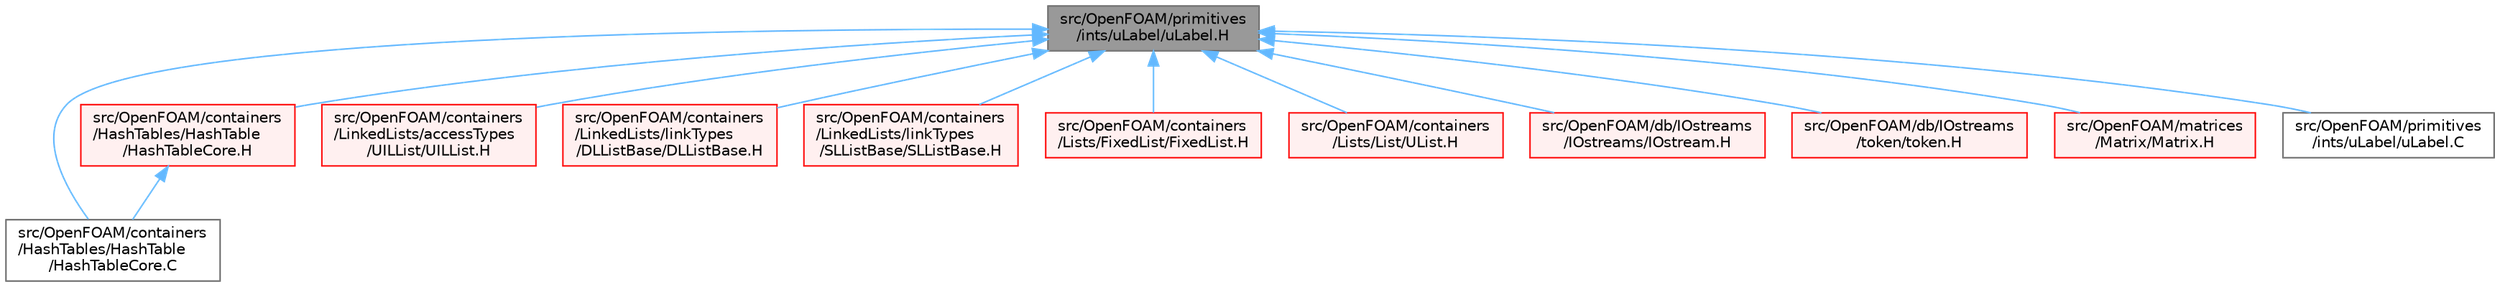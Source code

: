 digraph "src/OpenFOAM/primitives/ints/uLabel/uLabel.H"
{
 // LATEX_PDF_SIZE
  bgcolor="transparent";
  edge [fontname=Helvetica,fontsize=10,labelfontname=Helvetica,labelfontsize=10];
  node [fontname=Helvetica,fontsize=10,shape=box,height=0.2,width=0.4];
  Node1 [id="Node000001",label="src/OpenFOAM/primitives\l/ints/uLabel/uLabel.H",height=0.2,width=0.4,color="gray40", fillcolor="grey60", style="filled", fontcolor="black",tooltip=" "];
  Node1 -> Node2 [id="edge1_Node000001_Node000002",dir="back",color="steelblue1",style="solid",tooltip=" "];
  Node2 [id="Node000002",label="src/OpenFOAM/containers\l/HashTables/HashTable\l/HashTableCore.C",height=0.2,width=0.4,color="grey40", fillcolor="white", style="filled",URL="$HashTableCore_8C.html",tooltip=" "];
  Node1 -> Node3 [id="edge2_Node000001_Node000003",dir="back",color="steelblue1",style="solid",tooltip=" "];
  Node3 [id="Node000003",label="src/OpenFOAM/containers\l/HashTables/HashTable\l/HashTableCore.H",height=0.2,width=0.4,color="red", fillcolor="#FFF0F0", style="filled",URL="$HashTableCore_8H.html",tooltip=" "];
  Node3 -> Node2 [id="edge3_Node000003_Node000002",dir="back",color="steelblue1",style="solid",tooltip=" "];
  Node1 -> Node8011 [id="edge4_Node000001_Node008011",dir="back",color="steelblue1",style="solid",tooltip=" "];
  Node8011 [id="Node008011",label="src/OpenFOAM/containers\l/LinkedLists/accessTypes\l/UILList/UILList.H",height=0.2,width=0.4,color="red", fillcolor="#FFF0F0", style="filled",URL="$UILList_8H.html",tooltip=" "];
  Node1 -> Node8028 [id="edge5_Node000001_Node008028",dir="back",color="steelblue1",style="solid",tooltip=" "];
  Node8028 [id="Node008028",label="src/OpenFOAM/containers\l/LinkedLists/linkTypes\l/DLListBase/DLListBase.H",height=0.2,width=0.4,color="red", fillcolor="#FFF0F0", style="filled",URL="$DLListBase_8H.html",tooltip=" "];
  Node1 -> Node8032 [id="edge6_Node000001_Node008032",dir="back",color="steelblue1",style="solid",tooltip=" "];
  Node8032 [id="Node008032",label="src/OpenFOAM/containers\l/LinkedLists/linkTypes\l/SLListBase/SLListBase.H",height=0.2,width=0.4,color="red", fillcolor="#FFF0F0", style="filled",URL="$SLListBase_8H.html",tooltip=" "];
  Node1 -> Node8040 [id="edge7_Node000001_Node008040",dir="back",color="steelblue1",style="solid",tooltip=" "];
  Node8040 [id="Node008040",label="src/OpenFOAM/containers\l/Lists/FixedList/FixedList.H",height=0.2,width=0.4,color="red", fillcolor="#FFF0F0", style="filled",URL="$FixedList_8H.html",tooltip=" "];
  Node1 -> Node8285 [id="edge8_Node000001_Node008285",dir="back",color="steelblue1",style="solid",tooltip=" "];
  Node8285 [id="Node008285",label="src/OpenFOAM/containers\l/Lists/List/UList.H",height=0.2,width=0.4,color="red", fillcolor="#FFF0F0", style="filled",URL="$UList_8H.html",tooltip=" "];
  Node1 -> Node8340 [id="edge9_Node000001_Node008340",dir="back",color="steelblue1",style="solid",tooltip=" "];
  Node8340 [id="Node008340",label="src/OpenFOAM/db/IOstreams\l/IOstreams/IOstream.H",height=0.2,width=0.4,color="red", fillcolor="#FFF0F0", style="filled",URL="$IOstream_8H.html",tooltip=" "];
  Node1 -> Node7672 [id="edge10_Node000001_Node007672",dir="back",color="steelblue1",style="solid",tooltip=" "];
  Node7672 [id="Node007672",label="src/OpenFOAM/db/IOstreams\l/token/token.H",height=0.2,width=0.4,color="red", fillcolor="#FFF0F0", style="filled",URL="$token_8H.html",tooltip=" "];
  Node1 -> Node6866 [id="edge11_Node000001_Node006866",dir="back",color="steelblue1",style="solid",tooltip=" "];
  Node6866 [id="Node006866",label="src/OpenFOAM/matrices\l/Matrix/Matrix.H",height=0.2,width=0.4,color="red", fillcolor="#FFF0F0", style="filled",URL="$Matrix_8H.html",tooltip=" "];
  Node1 -> Node8575 [id="edge12_Node000001_Node008575",dir="back",color="steelblue1",style="solid",tooltip=" "];
  Node8575 [id="Node008575",label="src/OpenFOAM/primitives\l/ints/uLabel/uLabel.C",height=0.2,width=0.4,color="grey40", fillcolor="white", style="filled",URL="$uLabel_8C.html",tooltip=" "];
}
